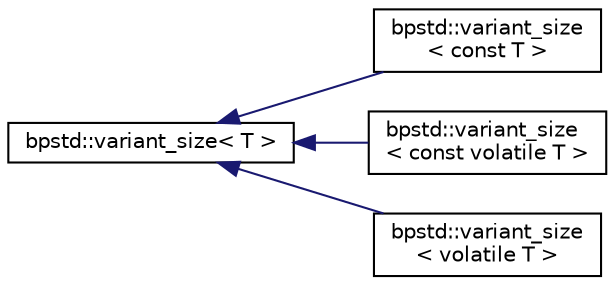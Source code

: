 digraph "Graphical Class Hierarchy"
{
 // LATEX_PDF_SIZE
  edge [fontname="Helvetica",fontsize="10",labelfontname="Helvetica",labelfontsize="10"];
  node [fontname="Helvetica",fontsize="10",shape=record];
  rankdir="LR";
  Node0 [label="bpstd::variant_size\< T \>",height=0.2,width=0.4,color="black", fillcolor="white", style="filled",URL="$d1/d13/structbpstd_1_1variant__size.html",tooltip="Provides access to the number of alternatives in a possibly cv-qualified variant as a compile-time co..."];
  Node0 -> Node1 [dir="back",color="midnightblue",fontsize="10",style="solid",fontname="Helvetica"];
  Node1 [label="bpstd::variant_size\l\< const T \>",height=0.2,width=0.4,color="black", fillcolor="white", style="filled",URL="$d2/d8f/structbpstd_1_1variant__size_3_01const_01_t_01_4.html",tooltip=" "];
  Node0 -> Node2 [dir="back",color="midnightblue",fontsize="10",style="solid",fontname="Helvetica"];
  Node2 [label="bpstd::variant_size\l\< const volatile T \>",height=0.2,width=0.4,color="black", fillcolor="white", style="filled",URL="$da/d3e/structbpstd_1_1variant__size_3_01const_01volatile_01_t_01_4.html",tooltip=" "];
  Node0 -> Node3 [dir="back",color="midnightblue",fontsize="10",style="solid",fontname="Helvetica"];
  Node3 [label="bpstd::variant_size\l\< volatile T \>",height=0.2,width=0.4,color="black", fillcolor="white", style="filled",URL="$d9/d4a/structbpstd_1_1variant__size_3_01volatile_01_t_01_4.html",tooltip=" "];
}
